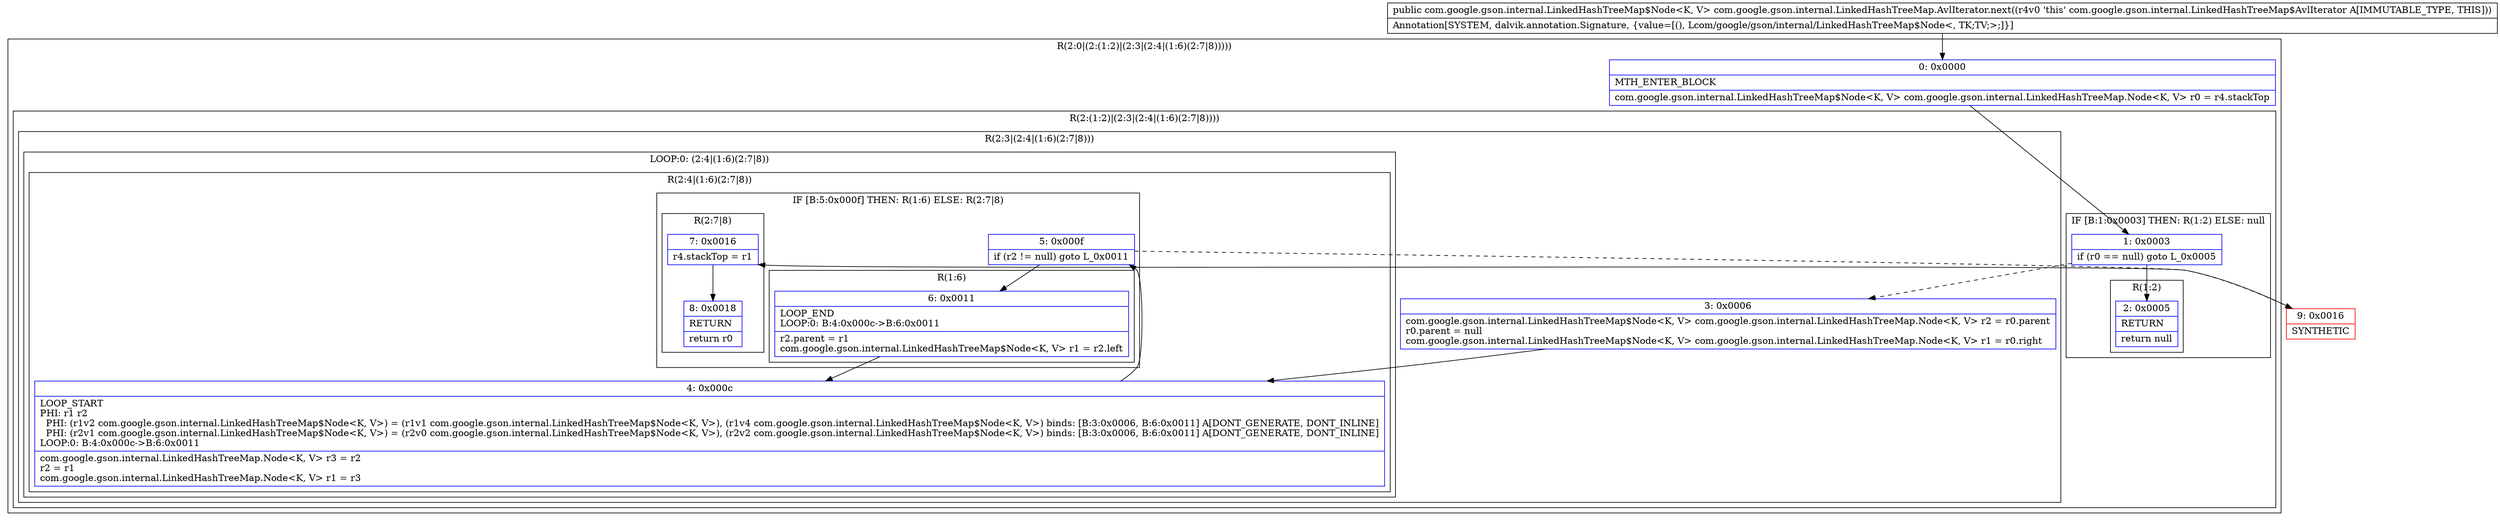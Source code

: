 digraph "CFG forcom.google.gson.internal.LinkedHashTreeMap.AvlIterator.next()Lcom\/google\/gson\/internal\/LinkedHashTreeMap$Node;" {
subgraph cluster_Region_1827448599 {
label = "R(2:0|(2:(1:2)|(2:3|(2:4|(1:6)(2:7|8)))))";
node [shape=record,color=blue];
Node_0 [shape=record,label="{0\:\ 0x0000|MTH_ENTER_BLOCK\l|com.google.gson.internal.LinkedHashTreeMap$Node\<K, V\> com.google.gson.internal.LinkedHashTreeMap.Node\<K, V\> r0 = r4.stackTop\l}"];
subgraph cluster_Region_317874987 {
label = "R(2:(1:2)|(2:3|(2:4|(1:6)(2:7|8))))";
node [shape=record,color=blue];
subgraph cluster_IfRegion_1493422010 {
label = "IF [B:1:0x0003] THEN: R(1:2) ELSE: null";
node [shape=record,color=blue];
Node_1 [shape=record,label="{1\:\ 0x0003|if (r0 == null) goto L_0x0005\l}"];
subgraph cluster_Region_2040601441 {
label = "R(1:2)";
node [shape=record,color=blue];
Node_2 [shape=record,label="{2\:\ 0x0005|RETURN\l|return null\l}"];
}
}
subgraph cluster_Region_1622464651 {
label = "R(2:3|(2:4|(1:6)(2:7|8)))";
node [shape=record,color=blue];
Node_3 [shape=record,label="{3\:\ 0x0006|com.google.gson.internal.LinkedHashTreeMap$Node\<K, V\> com.google.gson.internal.LinkedHashTreeMap.Node\<K, V\> r2 = r0.parent\lr0.parent = null\lcom.google.gson.internal.LinkedHashTreeMap$Node\<K, V\> com.google.gson.internal.LinkedHashTreeMap.Node\<K, V\> r1 = r0.right\l}"];
subgraph cluster_LoopRegion_1359057753 {
label = "LOOP:0: (2:4|(1:6)(2:7|8))";
node [shape=record,color=blue];
subgraph cluster_Region_1416461306 {
label = "R(2:4|(1:6)(2:7|8))";
node [shape=record,color=blue];
Node_4 [shape=record,label="{4\:\ 0x000c|LOOP_START\lPHI: r1 r2 \l  PHI: (r1v2 com.google.gson.internal.LinkedHashTreeMap$Node\<K, V\>) = (r1v1 com.google.gson.internal.LinkedHashTreeMap$Node\<K, V\>), (r1v4 com.google.gson.internal.LinkedHashTreeMap$Node\<K, V\>) binds: [B:3:0x0006, B:6:0x0011] A[DONT_GENERATE, DONT_INLINE]\l  PHI: (r2v1 com.google.gson.internal.LinkedHashTreeMap$Node\<K, V\>) = (r2v0 com.google.gson.internal.LinkedHashTreeMap$Node\<K, V\>), (r2v2 com.google.gson.internal.LinkedHashTreeMap$Node\<K, V\>) binds: [B:3:0x0006, B:6:0x0011] A[DONT_GENERATE, DONT_INLINE]\lLOOP:0: B:4:0x000c\-\>B:6:0x0011\l|com.google.gson.internal.LinkedHashTreeMap.Node\<K, V\> r3 = r2\lr2 = r1\lcom.google.gson.internal.LinkedHashTreeMap.Node\<K, V\> r1 = r3\l}"];
subgraph cluster_IfRegion_324276434 {
label = "IF [B:5:0x000f] THEN: R(1:6) ELSE: R(2:7|8)";
node [shape=record,color=blue];
Node_5 [shape=record,label="{5\:\ 0x000f|if (r2 != null) goto L_0x0011\l}"];
subgraph cluster_Region_1432543923 {
label = "R(1:6)";
node [shape=record,color=blue];
Node_6 [shape=record,label="{6\:\ 0x0011|LOOP_END\lLOOP:0: B:4:0x000c\-\>B:6:0x0011\l|r2.parent = r1\lcom.google.gson.internal.LinkedHashTreeMap$Node\<K, V\> r1 = r2.left\l}"];
}
subgraph cluster_Region_1563470676 {
label = "R(2:7|8)";
node [shape=record,color=blue];
Node_7 [shape=record,label="{7\:\ 0x0016|r4.stackTop = r1\l}"];
Node_8 [shape=record,label="{8\:\ 0x0018|RETURN\l|return r0\l}"];
}
}
}
}
}
}
}
Node_9 [shape=record,color=red,label="{9\:\ 0x0016|SYNTHETIC\l}"];
MethodNode[shape=record,label="{public com.google.gson.internal.LinkedHashTreeMap$Node\<K, V\> com.google.gson.internal.LinkedHashTreeMap.AvlIterator.next((r4v0 'this' com.google.gson.internal.LinkedHashTreeMap$AvlIterator A[IMMUTABLE_TYPE, THIS]))  | Annotation[SYSTEM, dalvik.annotation.Signature, \{value=[(), Lcom\/google\/gson\/internal\/LinkedHashTreeMap$Node\<, TK;TV;\>;]\}]\l}"];
MethodNode -> Node_0;
Node_0 -> Node_1;
Node_1 -> Node_2;
Node_1 -> Node_3[style=dashed];
Node_3 -> Node_4;
Node_4 -> Node_5;
Node_5 -> Node_6;
Node_5 -> Node_9[style=dashed];
Node_6 -> Node_4;
Node_7 -> Node_8;
Node_9 -> Node_7;
}

